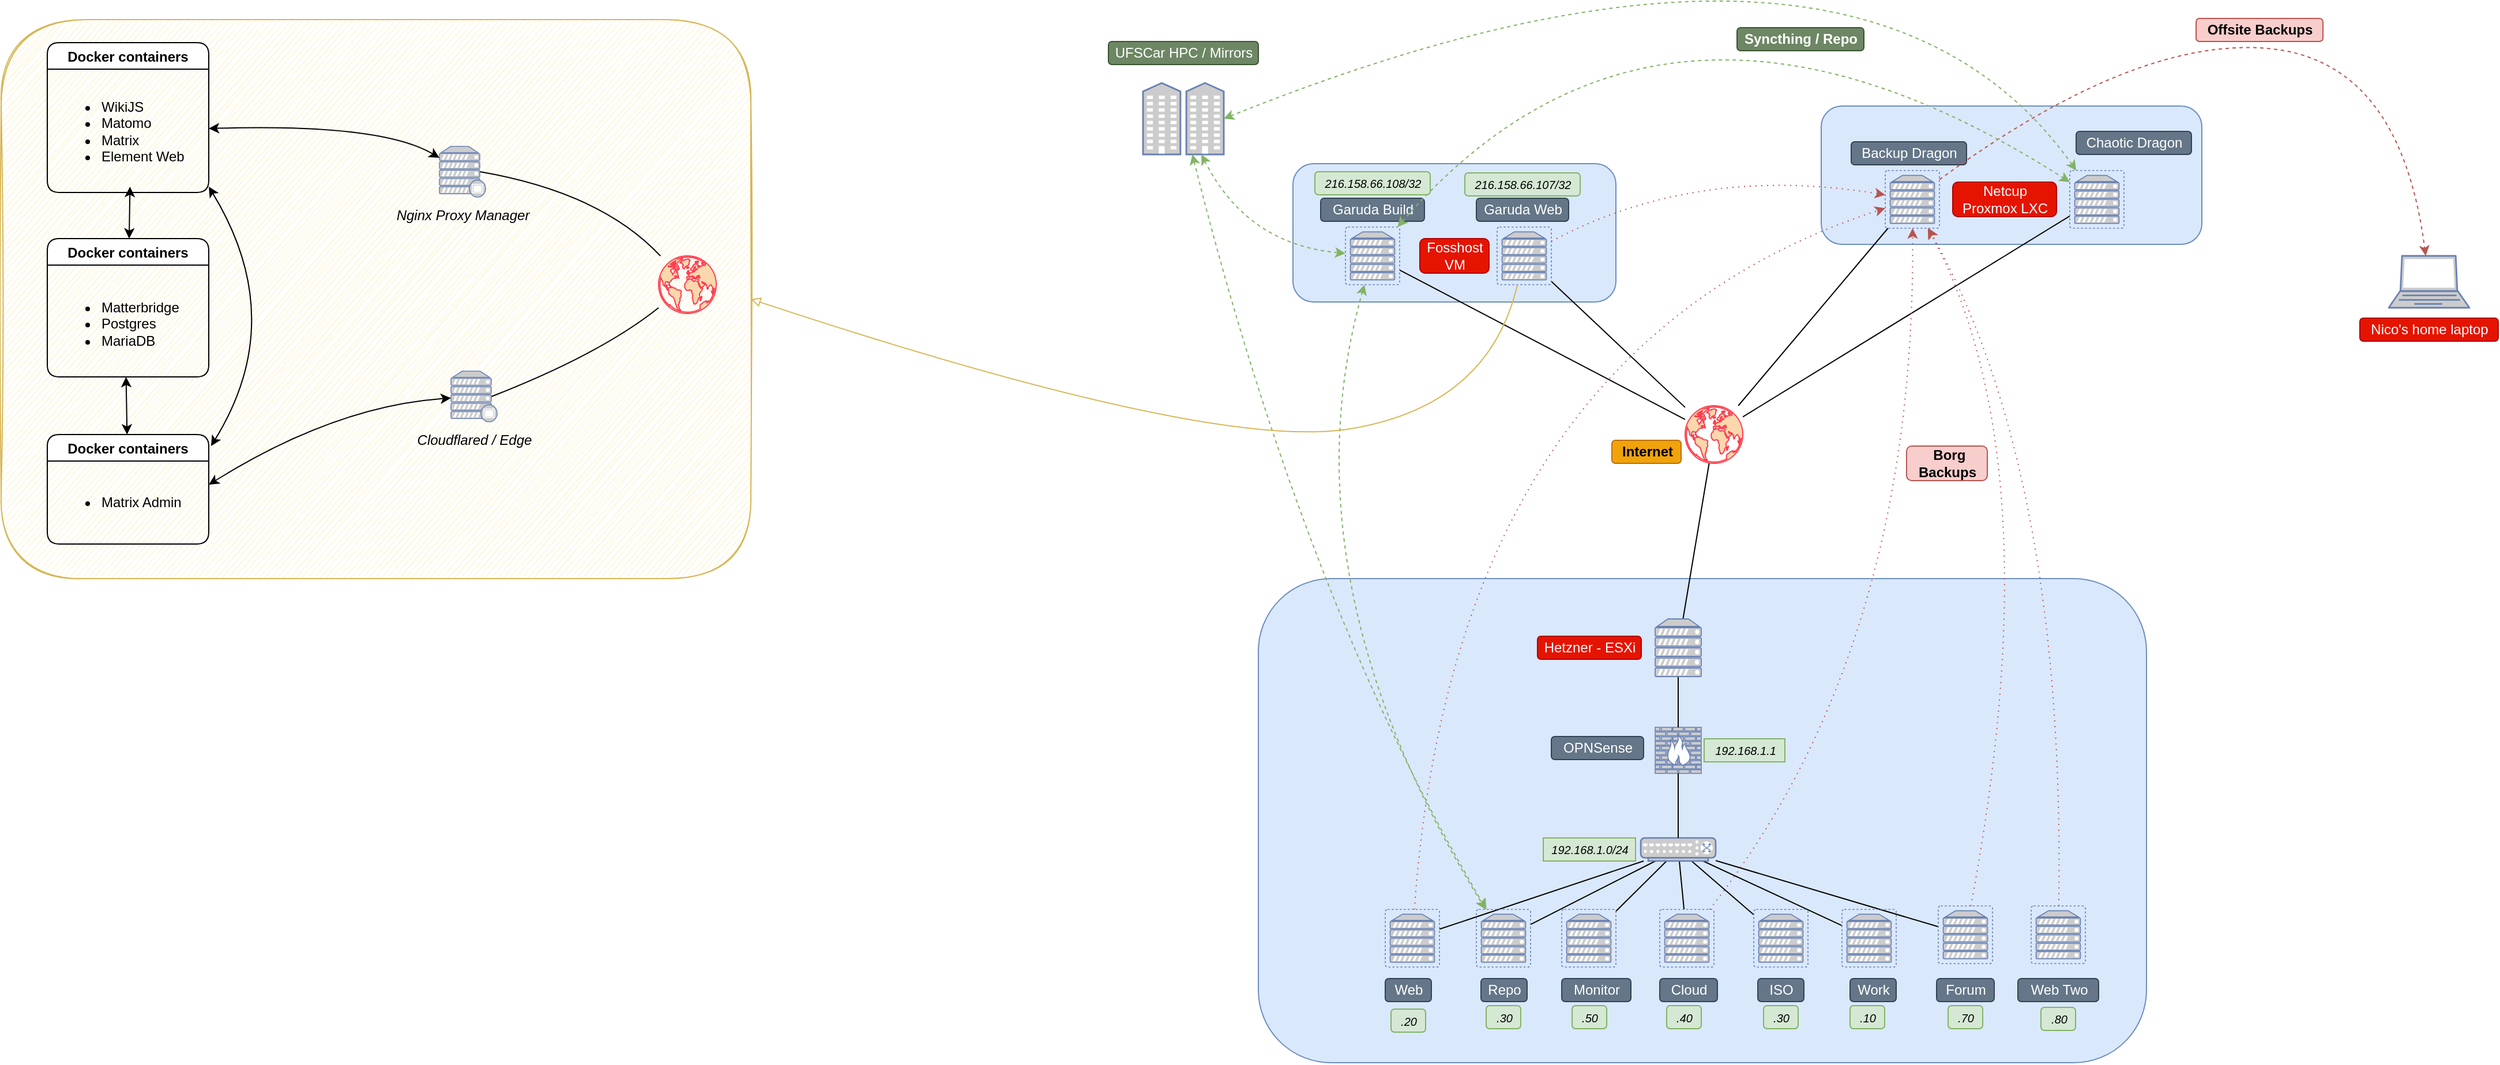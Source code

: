 <mxfile version="19.0.3" type="device"><diagram id="fbA6EwuqEzyHCkb1Llvy" name="Page-1"><mxGraphModel dx="2622" dy="875" grid="1" gridSize="10" guides="1" tooltips="1" connect="1" arrows="1" fold="1" page="1" pageScale="1" pageWidth="1200" pageHeight="1920" math="0" shadow="0"><root><mxCell id="0"/><mxCell id="1" parent="0"/><mxCell id="cu6wF_tERlRsYB8pE3Nw-62" value="" style="rounded=1;whiteSpace=wrap;html=1;fillColor=#dae8fc;strokeColor=#6c8ebf;fontFamily=Helvetica;" parent="1" vertex="1"><mxGeometry x="10" y="150" width="280" height="120" as="geometry"/></mxCell><mxCell id="cu6wF_tERlRsYB8pE3Nw-59" value="" style="rounded=1;whiteSpace=wrap;html=1;fillColor=#dae8fc;strokeColor=#6c8ebf;fontFamily=Helvetica;" parent="1" vertex="1"><mxGeometry x="468" y="100" width="330" height="120" as="geometry"/></mxCell><mxCell id="cu6wF_tERlRsYB8pE3Nw-45" value="" style="rounded=1;whiteSpace=wrap;html=1;fillColor=#dae8fc;strokeColor=#6c8ebf;fontFamily=Helvetica;" parent="1" vertex="1"><mxGeometry x="-20" y="510" width="770" height="420" as="geometry"/></mxCell><mxCell id="cu6wF_tERlRsYB8pE3Nw-2" value="Internet" style="text;html=1;align=center;verticalAlign=middle;resizable=0;points=[];autosize=1;strokeColor=#BD7000;fillColor=#f0a30a;fontColor=#000000;rounded=1;fontFamily=Helvetica;fontStyle=1" parent="1" vertex="1"><mxGeometry x="286.5" y="390" width="60" height="20" as="geometry"/></mxCell><mxCell id="cu6wF_tERlRsYB8pE3Nw-6" value="Garuda Build" style="text;html=1;align=center;verticalAlign=middle;resizable=0;points=[];autosize=1;strokeColor=#314354;fillColor=#647687;fontColor=#ffffff;rounded=1;fontFamily=Helvetica;" parent="1" vertex="1"><mxGeometry x="34" y="180" width="90" height="20" as="geometry"/></mxCell><mxCell id="cu6wF_tERlRsYB8pE3Nw-9" value="Garuda Web" style="text;html=1;align=center;verticalAlign=middle;resizable=0;points=[];autosize=1;strokeColor=#314354;fillColor=#647687;fontColor=#ffffff;rounded=1;fontFamily=Helvetica;" parent="1" vertex="1"><mxGeometry x="169" y="180" width="80" height="20" as="geometry"/></mxCell><mxCell id="cu6wF_tERlRsYB8pE3Nw-15" value="Hetzner - ESXi" style="text;html=1;align=center;verticalAlign=middle;resizable=0;points=[];autosize=1;strokeColor=#B20000;fillColor=#e51400;fontColor=#ffffff;rounded=1;glass=0;fontFamily=Helvetica;" parent="1" vertex="1"><mxGeometry x="222" y="560" width="90" height="20" as="geometry"/></mxCell><mxCell id="cu6wF_tERlRsYB8pE3Nw-16" value="" style="fontColor=#0066CC;verticalAlign=top;verticalLabelPosition=bottom;labelPosition=center;align=center;html=1;outlineConnect=0;fillColor=#CCCCCC;strokeColor=#6881B3;gradientColor=none;gradientDirection=north;strokeWidth=2;shape=mxgraph.networks.firewall;fontFamily=Helvetica;" parent="1" vertex="1"><mxGeometry x="324" y="639" width="40" height="40" as="geometry"/></mxCell><mxCell id="cu6wF_tERlRsYB8pE3Nw-17" value="OPNSense" style="text;html=1;align=center;verticalAlign=middle;resizable=0;points=[];autosize=1;strokeColor=#314354;fillColor=#647687;fontColor=#ffffff;rounded=1;fontFamily=Helvetica;" parent="1" vertex="1"><mxGeometry x="234" y="647" width="80" height="20" as="geometry"/></mxCell><mxCell id="cu6wF_tERlRsYB8pE3Nw-23" value="Web" style="text;html=1;align=center;verticalAlign=middle;resizable=0;points=[];autosize=1;strokeColor=#314354;fillColor=#647687;fontColor=#ffffff;rounded=1;fontFamily=Helvetica;" parent="1" vertex="1"><mxGeometry x="90" y="857" width="40" height="20" as="geometry"/></mxCell><mxCell id="cu6wF_tERlRsYB8pE3Nw-24" value="Repo" style="text;html=1;align=center;verticalAlign=middle;resizable=0;points=[];autosize=1;strokeColor=#314354;fillColor=#647687;fontColor=#ffffff;rounded=1;fontFamily=Helvetica;" parent="1" vertex="1"><mxGeometry x="173" y="857" width="40" height="20" as="geometry"/></mxCell><mxCell id="cu6wF_tERlRsYB8pE3Nw-27" value="Monitor" style="text;html=1;align=center;verticalAlign=middle;resizable=0;points=[];autosize=1;strokeColor=#314354;fillColor=#647687;fontColor=#ffffff;rounded=1;fontFamily=Helvetica;" parent="1" vertex="1"><mxGeometry x="243" y="857" width="60" height="20" as="geometry"/></mxCell><mxCell id="cu6wF_tERlRsYB8pE3Nw-28" value="Cloud" style="text;html=1;align=center;verticalAlign=middle;resizable=0;points=[];autosize=1;strokeColor=#314354;fillColor=#647687;fontColor=#ffffff;rounded=1;fontFamily=Helvetica;" parent="1" vertex="1"><mxGeometry x="328" y="857" width="50" height="20" as="geometry"/></mxCell><mxCell id="cu6wF_tERlRsYB8pE3Nw-30" value="ISO" style="text;html=1;align=center;verticalAlign=middle;resizable=0;points=[];autosize=1;strokeColor=#314354;fillColor=#647687;fontColor=#ffffff;rounded=1;fontFamily=Helvetica;" parent="1" vertex="1"><mxGeometry x="413" y="857" width="40" height="20" as="geometry"/></mxCell><mxCell id="cu6wF_tERlRsYB8pE3Nw-32" value="Work" style="text;html=1;align=center;verticalAlign=middle;resizable=0;points=[];autosize=1;strokeColor=#314354;fillColor=#647687;fontColor=#ffffff;rounded=1;fontFamily=Helvetica;" parent="1" vertex="1"><mxGeometry x="493" y="857" width="40" height="20" as="geometry"/></mxCell><mxCell id="cu6wF_tERlRsYB8pE3Nw-33" value="" style="endArrow=none;html=1;rounded=0;startArrow=none;fontFamily=Helvetica;" parent="1" source="gMbbyRp6VYRb28ZjmOgK-42" target="gMbbyRp6VYRb28ZjmOgK-39" edge="1"><mxGeometry width="50" height="50" relative="1" as="geometry"><mxPoint x="180" y="1040" as="sourcePoint"/><mxPoint x="160" y="680" as="targetPoint"/></mxGeometry></mxCell><mxCell id="cu6wF_tERlRsYB8pE3Nw-34" value="" style="endArrow=none;html=1;rounded=0;fontFamily=Helvetica;" parent="1" source="gMbbyRp6VYRb28ZjmOgK-45" target="gMbbyRp6VYRb28ZjmOgK-39" edge="1"><mxGeometry width="50" height="50" relative="1" as="geometry"><mxPoint x="213" y="811.801" as="sourcePoint"/><mxPoint x="243.84" y="678" as="targetPoint"/></mxGeometry></mxCell><mxCell id="cu6wF_tERlRsYB8pE3Nw-35" value="" style="endArrow=none;html=1;rounded=0;fontFamily=Helvetica;" parent="1" source="gMbbyRp6VYRb28ZjmOgK-46" target="gMbbyRp6VYRb28ZjmOgK-39" edge="1"><mxGeometry width="50" height="50" relative="1" as="geometry"><mxPoint x="293" y="800.31" as="sourcePoint"/><mxPoint x="272.742" y="650" as="targetPoint"/></mxGeometry></mxCell><mxCell id="cu6wF_tERlRsYB8pE3Nw-36" value="" style="endArrow=none;html=1;rounded=0;fontFamily=Helvetica;" parent="1" source="gMbbyRp6VYRb28ZjmOgK-47" target="gMbbyRp6VYRb28ZjmOgK-39" edge="1"><mxGeometry width="50" height="50" relative="1" as="geometry"><mxPoint x="349.403" y="797" as="sourcePoint"/><mxPoint x="283.065" y="650" as="targetPoint"/></mxGeometry></mxCell><mxCell id="cu6wF_tERlRsYB8pE3Nw-37" value="" style="endArrow=none;html=1;rounded=0;fontFamily=Helvetica;" parent="1" source="gMbbyRp6VYRb28ZjmOgK-48" target="gMbbyRp6VYRb28ZjmOgK-39" edge="1"><mxGeometry width="50" height="50" relative="1" as="geometry"><mxPoint x="413" y="804.697" as="sourcePoint"/><mxPoint x="293.065" y="660" as="targetPoint"/></mxGeometry></mxCell><mxCell id="cu6wF_tERlRsYB8pE3Nw-38" value="" style="endArrow=none;html=1;rounded=0;fontFamily=Helvetica;" parent="1" source="gMbbyRp6VYRb28ZjmOgK-49" target="gMbbyRp6VYRb28ZjmOgK-39" edge="1"><mxGeometry width="50" height="50" relative="1" as="geometry"><mxPoint x="493" y="812.888" as="sourcePoint"/><mxPoint x="303.065" y="670" as="targetPoint"/></mxGeometry></mxCell><mxCell id="cu6wF_tERlRsYB8pE3Nw-40" value="Forum" style="text;html=1;align=center;verticalAlign=middle;resizable=0;points=[];autosize=1;strokeColor=#314354;fillColor=#647687;fontColor=#ffffff;rounded=1;fontFamily=Helvetica;" parent="1" vertex="1"><mxGeometry x="568" y="857" width="50" height="20" as="geometry"/></mxCell><mxCell id="cu6wF_tERlRsYB8pE3Nw-41" value="" style="endArrow=none;html=1;rounded=0;fontFamily=Helvetica;" parent="1" source="gMbbyRp6VYRb28ZjmOgK-50" target="gMbbyRp6VYRb28ZjmOgK-39" edge="1"><mxGeometry width="50" height="50" relative="1" as="geometry"><mxPoint x="573" y="815.815" as="sourcePoint"/><mxPoint x="340" y="673.158" as="targetPoint"/></mxGeometry></mxCell><mxCell id="cu6wF_tERlRsYB8pE3Nw-42" value="" style="endArrow=none;html=1;rounded=0;fontFamily=Helvetica;" parent="1" source="cu6wF_tERlRsYB8pE3Nw-16" target="gMbbyRp6VYRb28ZjmOgK-53" edge="1"><mxGeometry width="50" height="50" relative="1" as="geometry"><mxPoint x="290" y="630" as="sourcePoint"/><mxPoint x="344.663" y="600" as="targetPoint"/></mxGeometry></mxCell><mxCell id="cu6wF_tERlRsYB8pE3Nw-54" value="" style="endArrow=none;html=1;rounded=0;fontFamily=Helvetica;" parent="1" source="gMbbyRp6VYRb28ZjmOgK-53" target="gMbbyRp6VYRb28ZjmOgK-61" edge="1"><mxGeometry width="50" height="50" relative="1" as="geometry"><mxPoint x="344.797" y="540" as="sourcePoint"/><mxPoint x="344" y="445" as="targetPoint"/></mxGeometry></mxCell><mxCell id="cu6wF_tERlRsYB8pE3Nw-57" value="Backup Dragon" style="text;html=1;align=center;verticalAlign=middle;resizable=0;points=[];autosize=1;strokeColor=#314354;fillColor=#647687;fontColor=#ffffff;rounded=1;fontFamily=Helvetica;" parent="1" vertex="1"><mxGeometry x="494" y="131" width="100" height="20" as="geometry"/></mxCell><mxCell id="cu6wF_tERlRsYB8pE3Nw-58" value="Chaotic Dragon" style="text;html=1;align=center;verticalAlign=middle;resizable=0;points=[];autosize=1;strokeColor=#314354;fillColor=#647687;fontColor=#ffffff;rounded=1;fontFamily=Helvetica;" parent="1" vertex="1"><mxGeometry x="689" y="122" width="100" height="20" as="geometry"/></mxCell><mxCell id="cu6wF_tERlRsYB8pE3Nw-60" value="Netcup &lt;br&gt;Proxmox LXC" style="text;html=1;align=center;verticalAlign=middle;resizable=0;points=[];autosize=1;strokeColor=#B20000;fillColor=#e51400;fontColor=#ffffff;rounded=1;fontFamily=Helvetica;" parent="1" vertex="1"><mxGeometry x="582" y="166" width="90" height="30" as="geometry"/></mxCell><mxCell id="cu6wF_tERlRsYB8pE3Nw-63" value="Fosshost&lt;br&gt;VM" style="text;html=1;align=center;verticalAlign=middle;resizable=0;points=[];autosize=1;strokeColor=#B20000;fillColor=#e51400;fontColor=#ffffff;rounded=1;fontFamily=Helvetica;" parent="1" vertex="1"><mxGeometry x="120" y="215" width="60" height="30" as="geometry"/></mxCell><mxCell id="cu6wF_tERlRsYB8pE3Nw-64" value="" style="endArrow=none;html=1;rounded=0;fontFamily=Helvetica;" parent="1" source="gMbbyRp6VYRb28ZjmOgK-61" target="gMbbyRp6VYRb28ZjmOgK-54" edge="1"><mxGeometry width="50" height="50" relative="1" as="geometry"><mxPoint x="324" y="407.972" as="sourcePoint"/><mxPoint x="100" y="249.205" as="targetPoint"/></mxGeometry></mxCell><mxCell id="cu6wF_tERlRsYB8pE3Nw-65" value="" style="endArrow=none;html=1;rounded=0;fontFamily=Helvetica;" parent="1" source="gMbbyRp6VYRb28ZjmOgK-61" target="gMbbyRp6VYRb28ZjmOgK-55" edge="1"><mxGeometry width="50" height="50" relative="1" as="geometry"><mxPoint x="328.396" y="400" as="sourcePoint"/><mxPoint x="210" y="260" as="targetPoint"/></mxGeometry></mxCell><mxCell id="cu6wF_tERlRsYB8pE3Nw-67" value="" style="endArrow=none;html=1;rounded=0;fontFamily=Helvetica;" parent="1" source="gMbbyRp6VYRb28ZjmOgK-61" target="gMbbyRp6VYRb28ZjmOgK-56" edge="1"><mxGeometry width="50" height="50" relative="1" as="geometry"><mxPoint x="362.913" y="400" as="sourcePoint"/><mxPoint x="527" y="210.202" as="targetPoint"/></mxGeometry></mxCell><mxCell id="cu6wF_tERlRsYB8pE3Nw-68" value="" style="endArrow=none;html=1;rounded=0;fontFamily=Helvetica;" parent="1" source="gMbbyRp6VYRb28ZjmOgK-61" target="gMbbyRp6VYRb28ZjmOgK-57" edge="1"><mxGeometry width="50" height="50" relative="1" as="geometry"><mxPoint x="364" y="409.194" as="sourcePoint"/><mxPoint x="687" y="199.975" as="targetPoint"/></mxGeometry></mxCell><mxCell id="gMbbyRp6VYRb28ZjmOgK-2" value="" style="fontColor=#0066CC;verticalAlign=top;verticalLabelPosition=bottom;labelPosition=center;align=center;html=1;outlineConnect=0;fillColor=#CCCCCC;strokeColor=#6881B3;gradientColor=none;gradientDirection=north;strokeWidth=2;shape=mxgraph.networks.laptop;fontFamily=Helvetica;" parent="1" vertex="1"><mxGeometry x="960" y="230" width="70" height="45" as="geometry"/></mxCell><mxCell id="gMbbyRp6VYRb28ZjmOgK-5" value="" style="endArrow=classic;html=1;fillColor=#f8cecc;strokeColor=#b85450;curved=1;dashed=1;fontFamily=Helvetica;" parent="1" source="gMbbyRp6VYRb28ZjmOgK-56" target="gMbbyRp6VYRb28ZjmOgK-2" edge="1"><mxGeometry width="50" height="50" relative="1" as="geometry"><mxPoint x="567" y="171.767" as="sourcePoint"/><mxPoint x="910" y="330" as="targetPoint"/><Array as="points"><mxPoint x="740" y="40"/><mxPoint x="970" y="60"/></Array></mxGeometry></mxCell><mxCell id="gMbbyRp6VYRb28ZjmOgK-6" value="Offsite Backups" style="text;html=1;align=center;verticalAlign=middle;resizable=0;points=[];autosize=1;strokeColor=#b85450;fillColor=#f8cecc;rounded=1;fontFamily=Helvetica;fontStyle=1" parent="1" vertex="1"><mxGeometry x="793" y="24" width="110" height="20" as="geometry"/></mxCell><mxCell id="gMbbyRp6VYRb28ZjmOgK-7" value="" style="curved=1;endArrow=classic;html=1;rounded=0;fillColor=#d5e8d4;strokeColor=#82b366;dashed=1;endFill=1;startArrow=classic;startFill=1;fontFamily=Helvetica;" parent="1" source="gMbbyRp6VYRb28ZjmOgK-54" target="gMbbyRp6VYRb28ZjmOgK-57" edge="1"><mxGeometry width="50" height="50" relative="1" as="geometry"><mxPoint x="100" y="211.4" as="sourcePoint"/><mxPoint x="687" y="173.897" as="targetPoint"/><Array as="points"><mxPoint x="330" y="-60"/></Array></mxGeometry></mxCell><mxCell id="gMbbyRp6VYRb28ZjmOgK-11" value="" style="curved=1;endArrow=classic;html=1;rounded=0;fillColor=#d5e8d4;strokeColor=#82b366;dashed=1;endFill=1;startArrow=classic;startFill=1;fontFamily=Helvetica;" parent="1" source="gMbbyRp6VYRb28ZjmOgK-54" target="gMbbyRp6VYRb28ZjmOgK-45" edge="1"><mxGeometry width="50" height="50" relative="1" as="geometry"><mxPoint x="72.727" y="260" as="sourcePoint"/><mxPoint x="177.535" y="797" as="targetPoint"/><Array as="points"><mxPoint y="510"/></Array></mxGeometry></mxCell><mxCell id="gMbbyRp6VYRb28ZjmOgK-13" value="" style="endArrow=classic;html=1;fillColor=#f8cecc;strokeColor=#b85450;curved=1;dashed=1;dashPattern=1 4;fontFamily=Helvetica;" parent="1" source="gMbbyRp6VYRb28ZjmOgK-55" target="gMbbyRp6VYRb28ZjmOgK-56" edge="1"><mxGeometry width="50" height="50" relative="1" as="geometry"><mxPoint x="230" y="223.667" as="sourcePoint"/><mxPoint x="527" y="183.043" as="targetPoint"/><Array as="points"><mxPoint x="360" y="150"/></Array></mxGeometry></mxCell><mxCell id="gMbbyRp6VYRb28ZjmOgK-14" value="" style="endArrow=classic;html=1;fillColor=#f8cecc;strokeColor=#b85450;curved=1;dashed=1;dashPattern=1 4;fontFamily=Helvetica;" parent="1" source="gMbbyRp6VYRb28ZjmOgK-42" target="gMbbyRp6VYRb28ZjmOgK-56" edge="1"><mxGeometry width="50" height="50" relative="1" as="geometry"><mxPoint x="114.807" y="797" as="sourcePoint"/><mxPoint x="527" y="193.196" as="targetPoint"/><Array as="points"><mxPoint x="150" y="310"/></Array></mxGeometry></mxCell><mxCell id="gMbbyRp6VYRb28ZjmOgK-15" value="" style="endArrow=classic;html=1;fillColor=#f8cecc;strokeColor=#b85450;curved=1;dashed=1;dashPattern=1 4;fontFamily=Helvetica;" parent="1" source="gMbbyRp6VYRb28ZjmOgK-50" target="gMbbyRp6VYRb28ZjmOgK-56" edge="1"><mxGeometry width="50" height="50" relative="1" as="geometry"><mxPoint x="597.672" y="797" as="sourcePoint"/><mxPoint x="560.789" y="212" as="targetPoint"/><Array as="points"><mxPoint x="670" y="410"/></Array></mxGeometry></mxCell><mxCell id="gMbbyRp6VYRb28ZjmOgK-16" value="" style="endArrow=classic;html=1;fillColor=#f8cecc;strokeColor=#b85450;curved=1;dashed=1;dashPattern=1 4;fontFamily=Helvetica;" parent="1" source="gMbbyRp6VYRb28ZjmOgK-47" target="gMbbyRp6VYRb28ZjmOgK-56" edge="1"><mxGeometry width="50" height="50" relative="1" as="geometry"><mxPoint x="371.643" y="797" as="sourcePoint"/><mxPoint x="547.196" y="212" as="targetPoint"/><Array as="points"><mxPoint x="550" y="570"/></Array></mxGeometry></mxCell><mxCell id="gMbbyRp6VYRb28ZjmOgK-17" value="Syncthing / Repo" style="text;html=1;align=center;verticalAlign=middle;resizable=0;points=[];autosize=1;strokeColor=#3A5431;fillColor=#6d8764;rounded=1;fontColor=#ffffff;fontFamily=Helvetica;fontStyle=1" parent="1" vertex="1"><mxGeometry x="395" y="32" width="110" height="20" as="geometry"/></mxCell><mxCell id="gMbbyRp6VYRb28ZjmOgK-18" value="&amp;nbsp;Borg &lt;br&gt;Backups" style="text;html=1;align=center;verticalAlign=middle;resizable=0;points=[];autosize=1;strokeColor=#b85450;fillColor=#f8cecc;rounded=1;fontFamily=Helvetica;fontStyle=1" parent="1" vertex="1"><mxGeometry x="542" y="395" width="70" height="30" as="geometry"/></mxCell><mxCell id="gMbbyRp6VYRb28ZjmOgK-22" value="" style="fontColor=#0066CC;verticalAlign=top;verticalLabelPosition=bottom;labelPosition=center;align=center;html=1;outlineConnect=0;fillColor=#CCCCCC;strokeColor=#6881B3;gradientColor=none;gradientDirection=north;strokeWidth=2;shape=mxgraph.networks.community;rounded=1;glass=0;fontFamily=Helvetica;" parent="1" vertex="1"><mxGeometry x="-120" y="80" width="70" height="62" as="geometry"/></mxCell><mxCell id="gMbbyRp6VYRb28ZjmOgK-23" value="" style="curved=1;endArrow=classic;html=1;rounded=0;fillColor=#d5e8d4;strokeColor=#82b366;dashed=1;endFill=1;startArrow=classic;startFill=1;fontFamily=Helvetica;" parent="1" source="gMbbyRp6VYRb28ZjmOgK-22" target="gMbbyRp6VYRb28ZjmOgK-54" edge="1"><mxGeometry width="50" height="50" relative="1" as="geometry"><mxPoint x="-20" y="130" as="sourcePoint"/><mxPoint x="60" y="232.273" as="targetPoint"/><Array as="points"><mxPoint x="-30" y="220"/></Array></mxGeometry></mxCell><mxCell id="gMbbyRp6VYRb28ZjmOgK-25" value="" style="curved=1;endArrow=classic;html=1;rounded=0;fillColor=#d5e8d4;strokeColor=#82b366;dashed=1;endFill=1;startArrow=classic;startFill=1;fontFamily=Helvetica;" parent="1" source="gMbbyRp6VYRb28ZjmOgK-22" target="gMbbyRp6VYRb28ZjmOgK-45" edge="1"><mxGeometry width="50" height="50" relative="1" as="geometry"><mxPoint x="92.727" y="280" as="sourcePoint"/><mxPoint x="178.188" y="797" as="targetPoint"/><Array as="points"><mxPoint x="20" y="530"/></Array></mxGeometry></mxCell><mxCell id="gMbbyRp6VYRb28ZjmOgK-26" value="" style="curved=1;endArrow=classic;html=1;rounded=0;fillColor=#d5e8d4;strokeColor=#82b366;dashed=1;endFill=1;startArrow=classic;startFill=1;exitX=1;exitY=0.5;exitDx=0;exitDy=0;exitPerimeter=0;fontFamily=Helvetica;" parent="1" source="gMbbyRp6VYRb28ZjmOgK-22" target="gMbbyRp6VYRb28ZjmOgK-57" edge="1"><mxGeometry width="50" height="50" relative="1" as="geometry"><mxPoint x="-150.909" y="142" as="sourcePoint"/><mxPoint x="689.576" y="162" as="targetPoint"/><Array as="points"><mxPoint x="500" y="-110"/></Array></mxGeometry></mxCell><mxCell id="gMbbyRp6VYRb28ZjmOgK-27" value="UFSCar HPC / Mirrors" style="text;html=1;align=center;verticalAlign=middle;resizable=0;points=[];autosize=1;strokeColor=#3A5431;fillColor=#6d8764;fontFamily=Helvetica;fontColor=#ffffff;rounded=1;" parent="1" vertex="1"><mxGeometry x="-150" y="44" width="130" height="20" as="geometry"/></mxCell><mxCell id="gMbbyRp6VYRb28ZjmOgK-30" value="192.168.1.0/24" style="text;html=1;align=center;verticalAlign=middle;resizable=0;points=[];autosize=1;strokeColor=#82b366;fillColor=#d5e8d4;fontFamily=Helvetica;fontStyle=2;fontSize=10;" parent="1" vertex="1"><mxGeometry x="227" y="735" width="80" height="20" as="geometry"/></mxCell><mxCell id="gMbbyRp6VYRb28ZjmOgK-31" value=".20" style="text;html=1;align=center;verticalAlign=middle;resizable=0;points=[];autosize=1;strokeColor=#82b366;fillColor=#d5e8d4;fontFamily=Helvetica;fontStyle=2;fontSize=10;rounded=1;" parent="1" vertex="1"><mxGeometry x="95" y="883.5" width="30" height="20" as="geometry"/></mxCell><mxCell id="gMbbyRp6VYRb28ZjmOgK-32" value=".30" style="text;html=1;align=center;verticalAlign=middle;resizable=0;points=[];autosize=1;strokeColor=#82b366;fillColor=#d5e8d4;fontFamily=Helvetica;fontStyle=2;fontSize=10;rounded=1;" parent="1" vertex="1"><mxGeometry x="177.5" y="880.5" width="30" height="20" as="geometry"/></mxCell><mxCell id="gMbbyRp6VYRb28ZjmOgK-33" value=".50" style="text;html=1;align=center;verticalAlign=middle;resizable=0;points=[];autosize=1;strokeColor=#82b366;fillColor=#d5e8d4;fontFamily=Helvetica;fontStyle=2;fontSize=10;rounded=1;" parent="1" vertex="1"><mxGeometry x="252" y="880.5" width="30" height="20" as="geometry"/></mxCell><mxCell id="gMbbyRp6VYRb28ZjmOgK-35" value=".40" style="text;html=1;align=center;verticalAlign=middle;resizable=0;points=[];autosize=1;strokeColor=#82b366;fillColor=#d5e8d4;fontFamily=Helvetica;fontStyle=2;fontSize=10;rounded=1;" parent="1" vertex="1"><mxGeometry x="334" y="880.5" width="30" height="20" as="geometry"/></mxCell><mxCell id="gMbbyRp6VYRb28ZjmOgK-36" value=".10" style="text;html=1;align=center;verticalAlign=middle;resizable=0;points=[];autosize=1;strokeColor=#82b366;fillColor=#d5e8d4;fontFamily=Helvetica;fontStyle=2;fontSize=10;rounded=1;" parent="1" vertex="1"><mxGeometry x="493" y="880.5" width="30" height="20" as="geometry"/></mxCell><mxCell id="gMbbyRp6VYRb28ZjmOgK-37" value=".70" style="text;html=1;align=center;verticalAlign=middle;resizable=0;points=[];autosize=1;strokeColor=#82b366;fillColor=#d5e8d4;fontFamily=Helvetica;fontStyle=2;fontSize=10;rounded=1;" parent="1" vertex="1"><mxGeometry x="578" y="880.5" width="30" height="20" as="geometry"/></mxCell><mxCell id="gMbbyRp6VYRb28ZjmOgK-38" value="Nico's home laptop" style="text;html=1;align=center;verticalAlign=middle;resizable=0;points=[];autosize=1;strokeColor=#B20000;fillColor=#e51400;fontFamily=Helvetica;fontColor=#ffffff;rounded=1;" parent="1" vertex="1"><mxGeometry x="935" y="284" width="120" height="20" as="geometry"/></mxCell><mxCell id="gMbbyRp6VYRb28ZjmOgK-39" value="" style="fontColor=#0066CC;verticalAlign=top;verticalLabelPosition=bottom;labelPosition=center;align=center;html=1;outlineConnect=0;fillColor=#CCCCCC;strokeColor=#6881B3;gradientColor=none;gradientDirection=north;strokeWidth=2;shape=mxgraph.networks.switch;rounded=1;glass=0;fontFamily=Helvetica;" parent="1" vertex="1"><mxGeometry x="311.5" y="735" width="65" height="20" as="geometry"/></mxCell><mxCell id="gMbbyRp6VYRb28ZjmOgK-40" value="" style="endArrow=none;html=1;rounded=0;entryX=0.5;entryY=1;entryDx=0;entryDy=0;entryPerimeter=0;fontFamily=Helvetica;" parent="1" source="gMbbyRp6VYRb28ZjmOgK-39" target="cu6wF_tERlRsYB8pE3Nw-16" edge="1"><mxGeometry width="50" height="50" relative="1" as="geometry"><mxPoint x="143" y="824.069" as="sourcePoint"/><mxPoint x="329.783" y="750" as="targetPoint"/></mxGeometry></mxCell><mxCell id="gMbbyRp6VYRb28ZjmOgK-42" value="" style="fontColor=#0066CC;verticalAlign=top;verticalLabelPosition=bottom;labelPosition=center;align=center;html=1;outlineConnect=0;fillColor=#CCCCCC;strokeColor=#6881B3;gradientColor=none;gradientDirection=north;strokeWidth=2;shape=mxgraph.networks.virtual_server;rounded=1;glass=0;fontFamily=Helvetica;" parent="1" vertex="1"><mxGeometry x="90" y="797" width="47" height="50" as="geometry"/></mxCell><mxCell id="gMbbyRp6VYRb28ZjmOgK-45" value="" style="fontColor=#0066CC;verticalAlign=top;verticalLabelPosition=bottom;labelPosition=center;align=center;html=1;outlineConnect=0;fillColor=#CCCCCC;strokeColor=#6881B3;gradientColor=none;gradientDirection=north;strokeWidth=2;shape=mxgraph.networks.virtual_server;rounded=1;glass=0;fontFamily=Helvetica;" parent="1" vertex="1"><mxGeometry x="169" y="797" width="47" height="50" as="geometry"/></mxCell><mxCell id="gMbbyRp6VYRb28ZjmOgK-46" value="" style="fontColor=#0066CC;verticalAlign=top;verticalLabelPosition=bottom;labelPosition=center;align=center;html=1;outlineConnect=0;fillColor=#CCCCCC;strokeColor=#6881B3;gradientColor=none;gradientDirection=north;strokeWidth=2;shape=mxgraph.networks.virtual_server;rounded=1;glass=0;fontFamily=Helvetica;" parent="1" vertex="1"><mxGeometry x="243" y="797" width="47" height="50" as="geometry"/></mxCell><mxCell id="gMbbyRp6VYRb28ZjmOgK-47" value="" style="fontColor=#0066CC;verticalAlign=top;verticalLabelPosition=bottom;labelPosition=center;align=center;html=1;outlineConnect=0;fillColor=#CCCCCC;strokeColor=#6881B3;gradientColor=none;gradientDirection=north;strokeWidth=2;shape=mxgraph.networks.virtual_server;rounded=1;glass=0;fontFamily=Helvetica;" parent="1" vertex="1"><mxGeometry x="328" y="797" width="47" height="50" as="geometry"/></mxCell><mxCell id="gMbbyRp6VYRb28ZjmOgK-48" value="" style="fontColor=#0066CC;verticalAlign=top;verticalLabelPosition=bottom;labelPosition=center;align=center;html=1;outlineConnect=0;fillColor=#CCCCCC;strokeColor=#6881B3;gradientColor=none;gradientDirection=north;strokeWidth=2;shape=mxgraph.networks.virtual_server;rounded=1;glass=0;fontFamily=Helvetica;" parent="1" vertex="1"><mxGeometry x="409.5" y="797" width="47" height="50" as="geometry"/></mxCell><mxCell id="gMbbyRp6VYRb28ZjmOgK-49" value="" style="fontColor=#0066CC;verticalAlign=top;verticalLabelPosition=bottom;labelPosition=center;align=center;html=1;outlineConnect=0;fillColor=#CCCCCC;strokeColor=#6881B3;gradientColor=none;gradientDirection=north;strokeWidth=2;shape=mxgraph.networks.virtual_server;rounded=1;glass=0;fontFamily=Helvetica;" parent="1" vertex="1"><mxGeometry x="486" y="797" width="47" height="50" as="geometry"/></mxCell><mxCell id="gMbbyRp6VYRb28ZjmOgK-50" value="" style="fontColor=#0066CC;verticalAlign=top;verticalLabelPosition=bottom;labelPosition=center;align=center;html=1;outlineConnect=0;fillColor=#CCCCCC;strokeColor=#6881B3;gradientColor=none;gradientDirection=north;strokeWidth=2;shape=mxgraph.networks.virtual_server;rounded=1;glass=0;fontFamily=Helvetica;" parent="1" vertex="1"><mxGeometry x="569.5" y="794" width="47" height="50" as="geometry"/></mxCell><mxCell id="gMbbyRp6VYRb28ZjmOgK-53" value="" style="fontColor=#0066CC;verticalAlign=top;verticalLabelPosition=bottom;labelPosition=center;align=center;html=1;outlineConnect=0;fillColor=#CCCCCC;strokeColor=#6881B3;gradientColor=none;gradientDirection=north;strokeWidth=2;shape=mxgraph.networks.server;rounded=1;glass=0;fontFamily=Helvetica;" parent="1" vertex="1"><mxGeometry x="324" y="545" width="40" height="50" as="geometry"/></mxCell><mxCell id="gMbbyRp6VYRb28ZjmOgK-54" value="" style="fontColor=#0066CC;verticalAlign=top;verticalLabelPosition=bottom;labelPosition=center;align=center;html=1;outlineConnect=0;fillColor=#CCCCCC;strokeColor=#6881B3;gradientColor=none;gradientDirection=north;strokeWidth=2;shape=mxgraph.networks.virtual_server;rounded=1;glass=0;fontFamily=Helvetica;" parent="1" vertex="1"><mxGeometry x="55.5" y="205" width="47" height="50" as="geometry"/></mxCell><mxCell id="gMbbyRp6VYRb28ZjmOgK-55" value="" style="fontColor=#0066CC;verticalAlign=top;verticalLabelPosition=bottom;labelPosition=center;align=center;html=1;outlineConnect=0;fillColor=#CCCCCC;strokeColor=#6881B3;gradientColor=none;gradientDirection=north;strokeWidth=2;shape=mxgraph.networks.virtual_server;rounded=1;glass=0;fontFamily=Helvetica;" parent="1" vertex="1"><mxGeometry x="187" y="205" width="47" height="50" as="geometry"/></mxCell><mxCell id="gMbbyRp6VYRb28ZjmOgK-56" value="" style="fontColor=#0066CC;verticalAlign=top;verticalLabelPosition=bottom;labelPosition=center;align=center;html=1;outlineConnect=0;fillColor=#CCCCCC;strokeColor=#6881B3;gradientColor=none;gradientDirection=north;strokeWidth=2;shape=mxgraph.networks.virtual_server;rounded=1;glass=0;fontFamily=Helvetica;" parent="1" vertex="1"><mxGeometry x="523.5" y="156" width="47" height="50" as="geometry"/></mxCell><mxCell id="gMbbyRp6VYRb28ZjmOgK-57" value="" style="fontColor=#0066CC;verticalAlign=top;verticalLabelPosition=bottom;labelPosition=center;align=center;html=1;outlineConnect=0;fillColor=#CCCCCC;strokeColor=#6881B3;gradientColor=none;gradientDirection=north;strokeWidth=2;shape=mxgraph.networks.virtual_server;rounded=1;glass=0;fontFamily=Helvetica;" parent="1" vertex="1"><mxGeometry x="683.5" y="156" width="47" height="50" as="geometry"/></mxCell><mxCell id="gMbbyRp6VYRb28ZjmOgK-58" value=".30" style="text;html=1;align=center;verticalAlign=middle;resizable=0;points=[];autosize=1;strokeColor=#82b366;fillColor=#d5e8d4;fontFamily=Helvetica;fontStyle=2;fontSize=10;rounded=1;" parent="1" vertex="1"><mxGeometry x="418" y="880.5" width="30" height="20" as="geometry"/></mxCell><mxCell id="gMbbyRp6VYRb28ZjmOgK-59" value="192.168.1.1" style="text;html=1;align=center;verticalAlign=middle;resizable=0;points=[];autosize=1;strokeColor=#82b366;fillColor=#d5e8d4;fontFamily=Helvetica;fontStyle=2;fontSize=10;" parent="1" vertex="1"><mxGeometry x="366.5" y="649" width="70" height="20" as="geometry"/></mxCell><mxCell id="gMbbyRp6VYRb28ZjmOgK-61" value="" style="sketch=0;pointerEvents=1;shadow=0;dashed=0;html=1;strokeColor=#FF3B4E;fillColor=#fad7ac;aspect=fixed;labelPosition=center;verticalLabelPosition=bottom;verticalAlign=top;align=center;outlineConnect=0;shape=mxgraph.vvd.networking;rounded=1;glass=0;fontFamily=Helvetica;" parent="1" vertex="1"><mxGeometry x="350" y="360" width="50" height="50" as="geometry"/></mxCell><mxCell id="gMbbyRp6VYRb28ZjmOgK-67" value="216.158.66.108/32" style="text;html=1;align=center;verticalAlign=middle;resizable=0;points=[];autosize=1;strokeColor=#82b366;fillColor=#d5e8d4;fontFamily=Helvetica;fontStyle=2;fontSize=10;rounded=1;" parent="1" vertex="1"><mxGeometry x="29" y="157" width="100" height="20" as="geometry"/></mxCell><mxCell id="gMbbyRp6VYRb28ZjmOgK-68" value="216.158.66.107/32" style="text;html=1;align=center;verticalAlign=middle;resizable=0;points=[];autosize=1;strokeColor=#82b366;fillColor=#d5e8d4;fontFamily=Helvetica;fontStyle=2;fontSize=10;rounded=1;" parent="1" vertex="1"><mxGeometry x="159" y="158" width="100" height="20" as="geometry"/></mxCell><mxCell id="4sGNtGSkvJbOtdYhwilR-1" value="" style="fontColor=#0066CC;verticalAlign=top;verticalLabelPosition=bottom;labelPosition=center;align=center;html=1;outlineConnect=0;fillColor=#CCCCCC;strokeColor=#6881B3;gradientColor=none;gradientDirection=north;strokeWidth=2;shape=mxgraph.networks.virtual_server;rounded=1;glass=0;fontFamily=Helvetica;" parent="1" vertex="1"><mxGeometry x="650" y="794" width="47" height="50" as="geometry"/></mxCell><mxCell id="4sGNtGSkvJbOtdYhwilR-2" value="Web Two" style="text;html=1;align=center;verticalAlign=middle;resizable=0;points=[];autosize=1;strokeColor=#314354;fillColor=#647687;fontColor=#ffffff;rounded=1;fontFamily=Helvetica;" parent="1" vertex="1"><mxGeometry x="638.5" y="857" width="70" height="20" as="geometry"/></mxCell><mxCell id="4sGNtGSkvJbOtdYhwilR-3" value=".80" style="text;html=1;align=center;verticalAlign=middle;resizable=0;points=[];autosize=1;strokeColor=#82b366;fillColor=#d5e8d4;fontFamily=Helvetica;fontStyle=2;fontSize=10;rounded=1;" parent="1" vertex="1"><mxGeometry x="658.5" y="882" width="30" height="20" as="geometry"/></mxCell><mxCell id="dSQ7tXZ29Ne0D6Lt9NI8-1" value="" style="endArrow=classic;html=1;fillColor=#f8cecc;strokeColor=#b85450;curved=1;dashed=1;dashPattern=1 4;fontFamily=Helvetica;" parent="1" source="4sGNtGSkvJbOtdYhwilR-1" target="gMbbyRp6VYRb28ZjmOgK-56" edge="1"><mxGeometry width="50" height="50" relative="1" as="geometry"><mxPoint x="607.707" y="804" as="sourcePoint"/><mxPoint x="570.428" y="216" as="targetPoint"/><Array as="points"><mxPoint x="680" y="420"/></Array></mxGeometry></mxCell><mxCell id="BNATxquZqMa3mbNYK0XO-2" value="" style="rounded=1;whiteSpace=wrap;html=1;arcSize=15;fillColor=#fff2cc;strokeColor=#d6b656;shadow=0;sketch=1;" parent="1" vertex="1"><mxGeometry x="-1110" y="25" width="650" height="485" as="geometry"/></mxCell><mxCell id="BNATxquZqMa3mbNYK0XO-4" value="" style="fontColor=#0066CC;verticalAlign=top;verticalLabelPosition=bottom;labelPosition=center;align=center;html=1;outlineConnect=0;fillColor=#CCCCCC;strokeColor=#6881B3;gradientColor=none;gradientDirection=north;strokeWidth=2;shape=mxgraph.networks.proxy_server;" parent="1" vertex="1"><mxGeometry x="-730" y="135" width="40" height="44" as="geometry"/></mxCell><mxCell id="BNATxquZqMa3mbNYK0XO-5" value="Nginx Proxy Manager" style="text;html=1;align=center;verticalAlign=middle;resizable=0;points=[];autosize=1;strokeColor=none;fillColor=none;fontStyle=2" parent="1" vertex="1"><mxGeometry x="-775" y="185" width="130" height="20" as="geometry"/></mxCell><mxCell id="BNATxquZqMa3mbNYK0XO-8" value="Docker containers" style="swimlane;rounded=1;" parent="1" vertex="1"><mxGeometry x="-1070" y="45" width="140" height="130" as="geometry"/></mxCell><mxCell id="BNATxquZqMa3mbNYK0XO-7" value="&lt;ul&gt;&lt;li&gt;WikiJS&lt;/li&gt;&lt;li&gt;Matomo&lt;/li&gt;&lt;li&gt;Matrix&lt;/li&gt;&lt;li&gt;Element Web&lt;/li&gt;&lt;/ul&gt;" style="text;strokeColor=none;fillColor=none;html=1;whiteSpace=wrap;verticalAlign=middle;overflow=hidden;" parent="BNATxquZqMa3mbNYK0XO-8" vertex="1"><mxGeometry x="5" y="28" width="135" height="97" as="geometry"/></mxCell><mxCell id="BNATxquZqMa3mbNYK0XO-11" value="Docker containers" style="swimlane;rounded=1;" parent="1" vertex="1"><mxGeometry x="-1070" y="215" width="140" height="120" as="geometry"/></mxCell><mxCell id="BNATxquZqMa3mbNYK0XO-12" value="&lt;ul&gt;&lt;li&gt;Matterbridge&lt;/li&gt;&lt;li&gt;Postgres&lt;/li&gt;&lt;li&gt;MariaDB&lt;/li&gt;&lt;/ul&gt;" style="text;strokeColor=none;fillColor=none;html=1;whiteSpace=wrap;verticalAlign=middle;overflow=hidden;" parent="BNATxquZqMa3mbNYK0XO-11" vertex="1"><mxGeometry x="5" y="28" width="125" height="92" as="geometry"/></mxCell><mxCell id="BNATxquZqMa3mbNYK0XO-13" value="Docker containers" style="swimlane;rounded=1;" parent="1" vertex="1"><mxGeometry x="-1070" y="385" width="140" height="95" as="geometry"/></mxCell><mxCell id="BNATxquZqMa3mbNYK0XO-14" value="&lt;ul&gt;&lt;li&gt;Matrix Admin&lt;/li&gt;&lt;/ul&gt;" style="text;strokeColor=none;fillColor=none;html=1;whiteSpace=wrap;verticalAlign=middle;overflow=hidden;" parent="BNATxquZqMa3mbNYK0XO-13" vertex="1"><mxGeometry x="5" y="28" width="135" height="62" as="geometry"/></mxCell><mxCell id="BNATxquZqMa3mbNYK0XO-17" value="" style="sketch=0;pointerEvents=1;shadow=0;dashed=0;html=1;strokeColor=#FF3B4E;fillColor=#fad7ac;aspect=fixed;labelPosition=center;verticalLabelPosition=bottom;verticalAlign=top;align=center;outlineConnect=0;shape=mxgraph.vvd.networking;rounded=1;glass=0;fontFamily=Helvetica;" parent="1" vertex="1"><mxGeometry x="-540" y="230" width="50" height="50" as="geometry"/></mxCell><mxCell id="BNATxquZqMa3mbNYK0XO-18" value="" style="fontColor=#0066CC;verticalAlign=top;verticalLabelPosition=bottom;labelPosition=center;align=center;html=1;outlineConnect=0;fillColor=#CCCCCC;strokeColor=#6881B3;gradientColor=none;gradientDirection=north;strokeWidth=2;shape=mxgraph.networks.proxy_server;" parent="1" vertex="1"><mxGeometry x="-720" y="330" width="40" height="44" as="geometry"/></mxCell><mxCell id="BNATxquZqMa3mbNYK0XO-19" value="Cloudflared / Edge" style="text;html=1;align=center;verticalAlign=middle;resizable=0;points=[];autosize=1;strokeColor=none;fillColor=none;fontStyle=2" parent="1" vertex="1"><mxGeometry x="-755" y="380" width="110" height="20" as="geometry"/></mxCell><mxCell id="BNATxquZqMa3mbNYK0XO-21" value="" style="endArrow=classic;startArrow=classic;html=1;rounded=0;" parent="1" source="BNATxquZqMa3mbNYK0XO-11" target="BNATxquZqMa3mbNYK0XO-7" edge="1"><mxGeometry width="100" height="100" relative="1" as="geometry"><mxPoint x="-550" y="285" as="sourcePoint"/><mxPoint x="-450" y="185" as="targetPoint"/></mxGeometry></mxCell><mxCell id="BNATxquZqMa3mbNYK0XO-22" value="" style="endArrow=classic;startArrow=classic;html=1;rounded=0;" parent="1" source="BNATxquZqMa3mbNYK0XO-12" target="BNATxquZqMa3mbNYK0XO-13" edge="1"><mxGeometry width="100" height="100" relative="1" as="geometry"><mxPoint x="-975.023" y="225" as="sourcePoint"/><mxPoint x="-974.29" y="180" as="targetPoint"/></mxGeometry></mxCell><mxCell id="BNATxquZqMa3mbNYK0XO-23" value="" style="endArrow=classic;html=1;curved=1;startArrow=classic;startFill=1;" parent="1" source="BNATxquZqMa3mbNYK0XO-4" target="BNATxquZqMa3mbNYK0XO-7" edge="1"><mxGeometry width="50" height="50" relative="1" as="geometry"><mxPoint x="-520" y="265" as="sourcePoint"/><mxPoint x="-470" y="215" as="targetPoint"/><Array as="points"><mxPoint x="-780" y="115"/></Array></mxGeometry></mxCell><mxCell id="BNATxquZqMa3mbNYK0XO-24" value="" style="endArrow=none;html=1;curved=1;startArrow=none;startFill=0;entryX=0.88;entryY=0.5;entryDx=0;entryDy=0;entryPerimeter=0;endFill=0;" parent="1" source="BNATxquZqMa3mbNYK0XO-17" target="BNATxquZqMa3mbNYK0XO-4" edge="1"><mxGeometry width="50" height="50" relative="1" as="geometry"><mxPoint x="-720" y="155" as="sourcePoint"/><mxPoint x="-690" y="157" as="targetPoint"/><Array as="points"><mxPoint x="-590" y="175"/></Array></mxGeometry></mxCell><mxCell id="BNATxquZqMa3mbNYK0XO-25" value="" style="endArrow=none;html=1;curved=1;startArrow=none;startFill=0;entryX=0.88;entryY=0.5;entryDx=0;entryDy=0;entryPerimeter=0;endFill=0;" parent="1" source="BNATxquZqMa3mbNYK0XO-17" target="BNATxquZqMa3mbNYK0XO-18" edge="1"><mxGeometry width="50" height="50" relative="1" as="geometry"><mxPoint x="-558.438" y="335" as="sourcePoint"/><mxPoint x="-710" y="265" as="targetPoint"/><Array as="points"><mxPoint x="-590" y="315"/></Array></mxGeometry></mxCell><mxCell id="BNATxquZqMa3mbNYK0XO-27" value="" style="endArrow=classic;html=1;curved=1;startArrow=classic;startFill=1;entryX=1;entryY=0.25;entryDx=0;entryDy=0;" parent="1" source="BNATxquZqMa3mbNYK0XO-18" target="BNATxquZqMa3mbNYK0XO-14" edge="1"><mxGeometry width="50" height="50" relative="1" as="geometry"><mxPoint x="-530" y="285" as="sourcePoint"/><mxPoint x="-670" y="355.273" as="targetPoint"/><Array as="points"><mxPoint x="-820" y="360"/></Array></mxGeometry></mxCell><mxCell id="BNATxquZqMa3mbNYK0XO-28" value="" style="endArrow=classic;html=1;curved=1;startArrow=classic;startFill=1;entryX=1.014;entryY=0.105;entryDx=0;entryDy=0;exitX=1;exitY=1;exitDx=0;exitDy=0;entryPerimeter=0;" parent="1" source="BNATxquZqMa3mbNYK0XO-7" target="BNATxquZqMa3mbNYK0XO-13" edge="1"><mxGeometry width="50" height="50" relative="1" as="geometry"><mxPoint x="-710" y="372.6" as="sourcePoint"/><mxPoint x="-920" y="438.5" as="targetPoint"/><Array as="points"><mxPoint x="-860" y="285"/></Array></mxGeometry></mxCell><mxCell id="BNATxquZqMa3mbNYK0XO-50" value="" style="curved=1;endArrow=none;html=1;exitX=1;exitY=0.5;exitDx=0;exitDy=0;startArrow=block;startFill=0;endFill=0;fillColor=#fff2cc;strokeColor=#d6b656;" parent="1" source="BNATxquZqMa3mbNYK0XO-2" target="gMbbyRp6VYRb28ZjmOgK-55" edge="1"><mxGeometry width="50" height="50" relative="1" as="geometry"><mxPoint x="-560" y="430" as="sourcePoint"/><mxPoint x="-510" y="380" as="targetPoint"/><Array as="points"><mxPoint x="-60" y="400"/><mxPoint x="180" y="360"/></Array></mxGeometry></mxCell></root></mxGraphModel></diagram></mxfile>